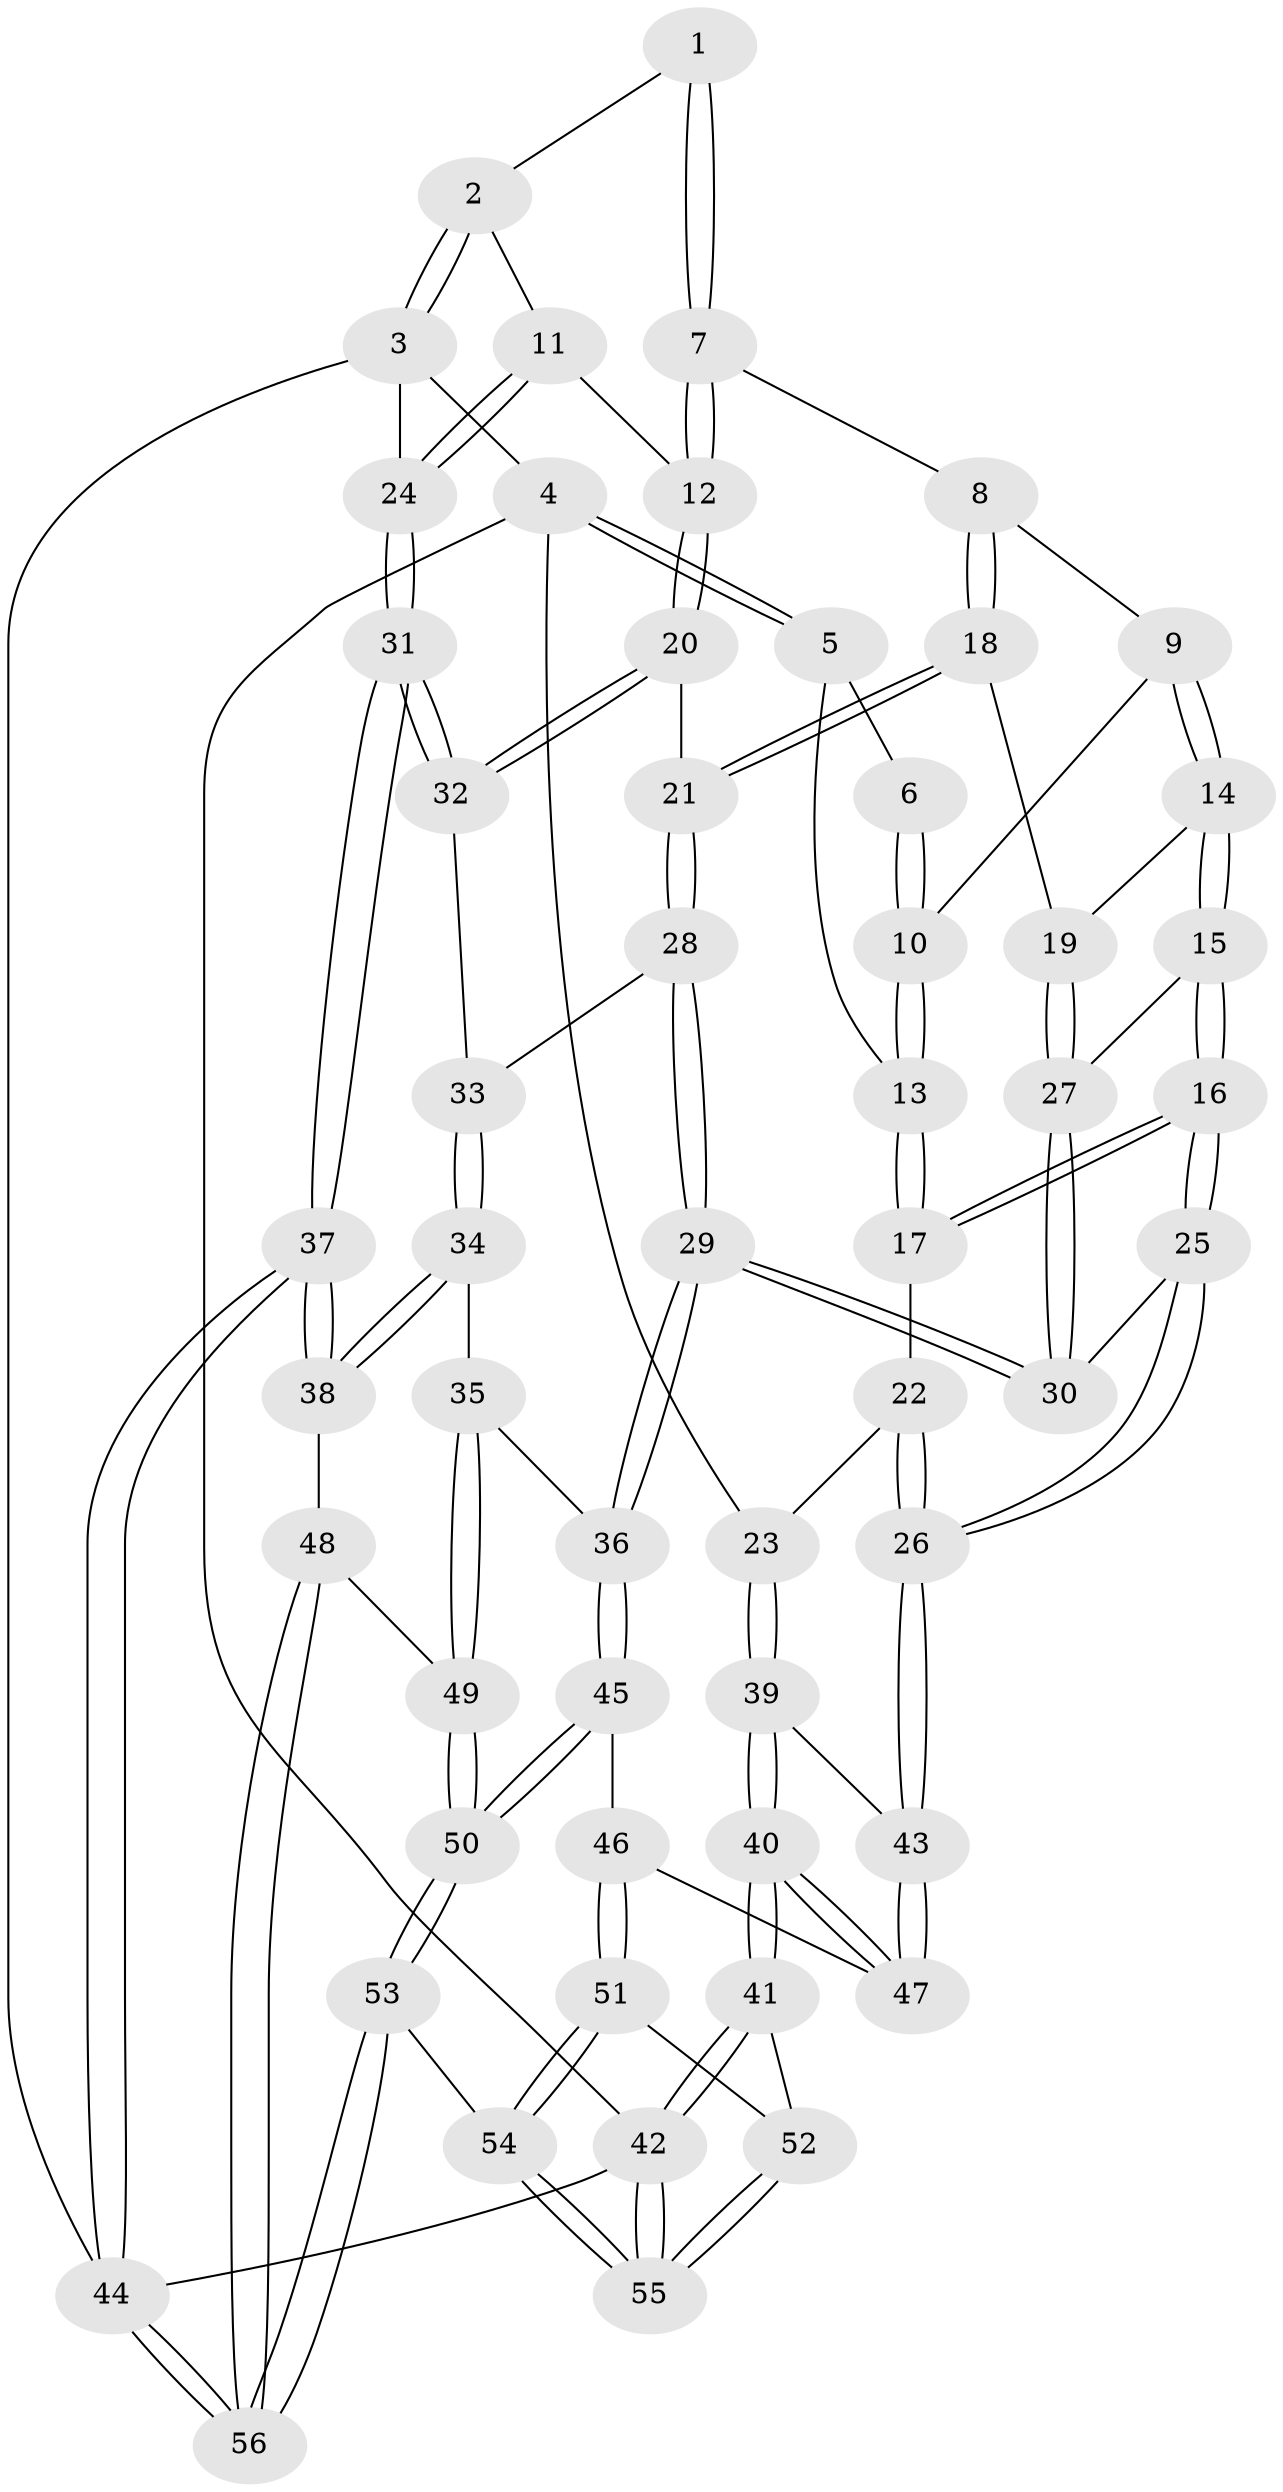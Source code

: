 // Generated by graph-tools (version 1.1) at 2025/11/02/27/25 16:11:58]
// undirected, 56 vertices, 137 edges
graph export_dot {
graph [start="1"]
  node [color=gray90,style=filled];
  1 [pos="+0.7777379838663981+0"];
  2 [pos="+0.7893349998261522+0"];
  3 [pos="+1+0"];
  4 [pos="+0+0"];
  5 [pos="+0.0417908604494804+0"];
  6 [pos="+0.3557509004385908+0"];
  7 [pos="+0.6533974613746694+0.10374373455986662"];
  8 [pos="+0.6014968128785219+0.14244071950664594"];
  9 [pos="+0.49957817068114424+0.14577522128439374"];
  10 [pos="+0.43255161142067394+0.09669975092661928"];
  11 [pos="+0.8535244787714705+0.2721763201223"];
  12 [pos="+0.8407947985394599+0.3077307229253391"];
  13 [pos="+0.2733754624460693+0.2490585112084377"];
  14 [pos="+0.45971104833389753+0.31272603479691685"];
  15 [pos="+0.4179510204650037+0.33436806186080187"];
  16 [pos="+0.3206201095840416+0.36147223212873636"];
  17 [pos="+0.2709078947099806+0.2755902233369353"];
  18 [pos="+0.6186590683981179+0.33254673658933165"];
  19 [pos="+0.6006636035335663+0.33666603111231264"];
  20 [pos="+0.8420005265232728+0.3323191822117275"];
  21 [pos="+0.6801496067401374+0.35700450747024465"];
  22 [pos="+0.07407244557052006+0.27962847789598055"];
  23 [pos="+0+0.23716164025191766"];
  24 [pos="+1+0"];
  25 [pos="+0.3164553620862204+0.38138219886053537"];
  26 [pos="+0.22510105130989966+0.556964678717255"];
  27 [pos="+0.5338548194432381+0.4632364453858013"];
  28 [pos="+0.6385325477827506+0.5127316894539502"];
  29 [pos="+0.546473368145158+0.5716848836233456"];
  30 [pos="+0.5302786146308982+0.5336378345901414"];
  31 [pos="+1+0.5377684903062321"];
  32 [pos="+0.8654870373145391+0.35765420590238106"];
  33 [pos="+0.7174095253716887+0.5381477407333682"];
  34 [pos="+0.7935142957745754+0.6747453276400441"];
  35 [pos="+0.6298965132187981+0.7076346775516005"];
  36 [pos="+0.5209801300592843+0.6665989078722698"];
  37 [pos="+1+0.6739676005230794"];
  38 [pos="+0.8335175402654671+0.6826092333527821"];
  39 [pos="+0+0.4088763391347896"];
  40 [pos="+0+0.7092009901935952"];
  41 [pos="+0+0.8156491247932002"];
  42 [pos="+0+1"];
  43 [pos="+0.21870376837305527+0.5725065062547726"];
  44 [pos="+1+1"];
  45 [pos="+0.40622760291260346+0.7248271850743644"];
  46 [pos="+0.26986475892068623+0.709648855816507"];
  47 [pos="+0.2353498820025151+0.629410479774725"];
  48 [pos="+0.708441272485358+0.9000900442615976"];
  49 [pos="+0.6598438867178101+0.8412681032125692"];
  50 [pos="+0.4924049516299886+0.903936003668984"];
  51 [pos="+0.22931189530092616+0.7689443022124602"];
  52 [pos="+0.11166339652298114+0.8146976280730743"];
  53 [pos="+0.5312410359277902+1"];
  54 [pos="+0.29008944744756243+1"];
  55 [pos="+0+1"];
  56 [pos="+0.8138822138721384+1"];
  1 -- 2;
  1 -- 7;
  1 -- 7;
  2 -- 3;
  2 -- 3;
  2 -- 11;
  3 -- 4;
  3 -- 24;
  3 -- 44;
  4 -- 5;
  4 -- 5;
  4 -- 23;
  4 -- 42;
  5 -- 6;
  5 -- 13;
  6 -- 10;
  6 -- 10;
  7 -- 8;
  7 -- 12;
  7 -- 12;
  8 -- 9;
  8 -- 18;
  8 -- 18;
  9 -- 10;
  9 -- 14;
  9 -- 14;
  10 -- 13;
  10 -- 13;
  11 -- 12;
  11 -- 24;
  11 -- 24;
  12 -- 20;
  12 -- 20;
  13 -- 17;
  13 -- 17;
  14 -- 15;
  14 -- 15;
  14 -- 19;
  15 -- 16;
  15 -- 16;
  15 -- 27;
  16 -- 17;
  16 -- 17;
  16 -- 25;
  16 -- 25;
  17 -- 22;
  18 -- 19;
  18 -- 21;
  18 -- 21;
  19 -- 27;
  19 -- 27;
  20 -- 21;
  20 -- 32;
  20 -- 32;
  21 -- 28;
  21 -- 28;
  22 -- 23;
  22 -- 26;
  22 -- 26;
  23 -- 39;
  23 -- 39;
  24 -- 31;
  24 -- 31;
  25 -- 26;
  25 -- 26;
  25 -- 30;
  26 -- 43;
  26 -- 43;
  27 -- 30;
  27 -- 30;
  28 -- 29;
  28 -- 29;
  28 -- 33;
  29 -- 30;
  29 -- 30;
  29 -- 36;
  29 -- 36;
  31 -- 32;
  31 -- 32;
  31 -- 37;
  31 -- 37;
  32 -- 33;
  33 -- 34;
  33 -- 34;
  34 -- 35;
  34 -- 38;
  34 -- 38;
  35 -- 36;
  35 -- 49;
  35 -- 49;
  36 -- 45;
  36 -- 45;
  37 -- 38;
  37 -- 38;
  37 -- 44;
  37 -- 44;
  38 -- 48;
  39 -- 40;
  39 -- 40;
  39 -- 43;
  40 -- 41;
  40 -- 41;
  40 -- 47;
  40 -- 47;
  41 -- 42;
  41 -- 42;
  41 -- 52;
  42 -- 55;
  42 -- 55;
  42 -- 44;
  43 -- 47;
  43 -- 47;
  44 -- 56;
  44 -- 56;
  45 -- 46;
  45 -- 50;
  45 -- 50;
  46 -- 47;
  46 -- 51;
  46 -- 51;
  48 -- 49;
  48 -- 56;
  48 -- 56;
  49 -- 50;
  49 -- 50;
  50 -- 53;
  50 -- 53;
  51 -- 52;
  51 -- 54;
  51 -- 54;
  52 -- 55;
  52 -- 55;
  53 -- 54;
  53 -- 56;
  53 -- 56;
  54 -- 55;
  54 -- 55;
}

